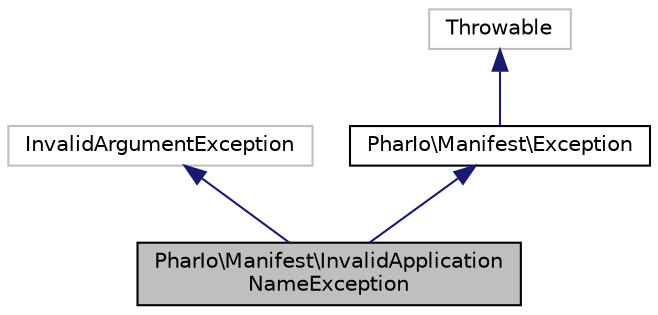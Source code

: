 digraph "PharIo\Manifest\InvalidApplicationNameException"
{
  edge [fontname="Helvetica",fontsize="10",labelfontname="Helvetica",labelfontsize="10"];
  node [fontname="Helvetica",fontsize="10",shape=record];
  Node0 [label="PharIo\\Manifest\\InvalidApplication\lNameException",height=0.2,width=0.4,color="black", fillcolor="grey75", style="filled", fontcolor="black"];
  Node1 -> Node0 [dir="back",color="midnightblue",fontsize="10",style="solid",fontname="Helvetica"];
  Node1 [label="InvalidArgumentException",height=0.2,width=0.4,color="grey75", fillcolor="white", style="filled"];
  Node2 -> Node0 [dir="back",color="midnightblue",fontsize="10",style="solid",fontname="Helvetica"];
  Node2 [label="PharIo\\Manifest\\Exception",height=0.2,width=0.4,color="black", fillcolor="white", style="filled",URL="$interfacePharIo_1_1Manifest_1_1Exception.html"];
  Node3 -> Node2 [dir="back",color="midnightblue",fontsize="10",style="solid",fontname="Helvetica"];
  Node3 [label="Throwable",height=0.2,width=0.4,color="grey75", fillcolor="white", style="filled"];
}
